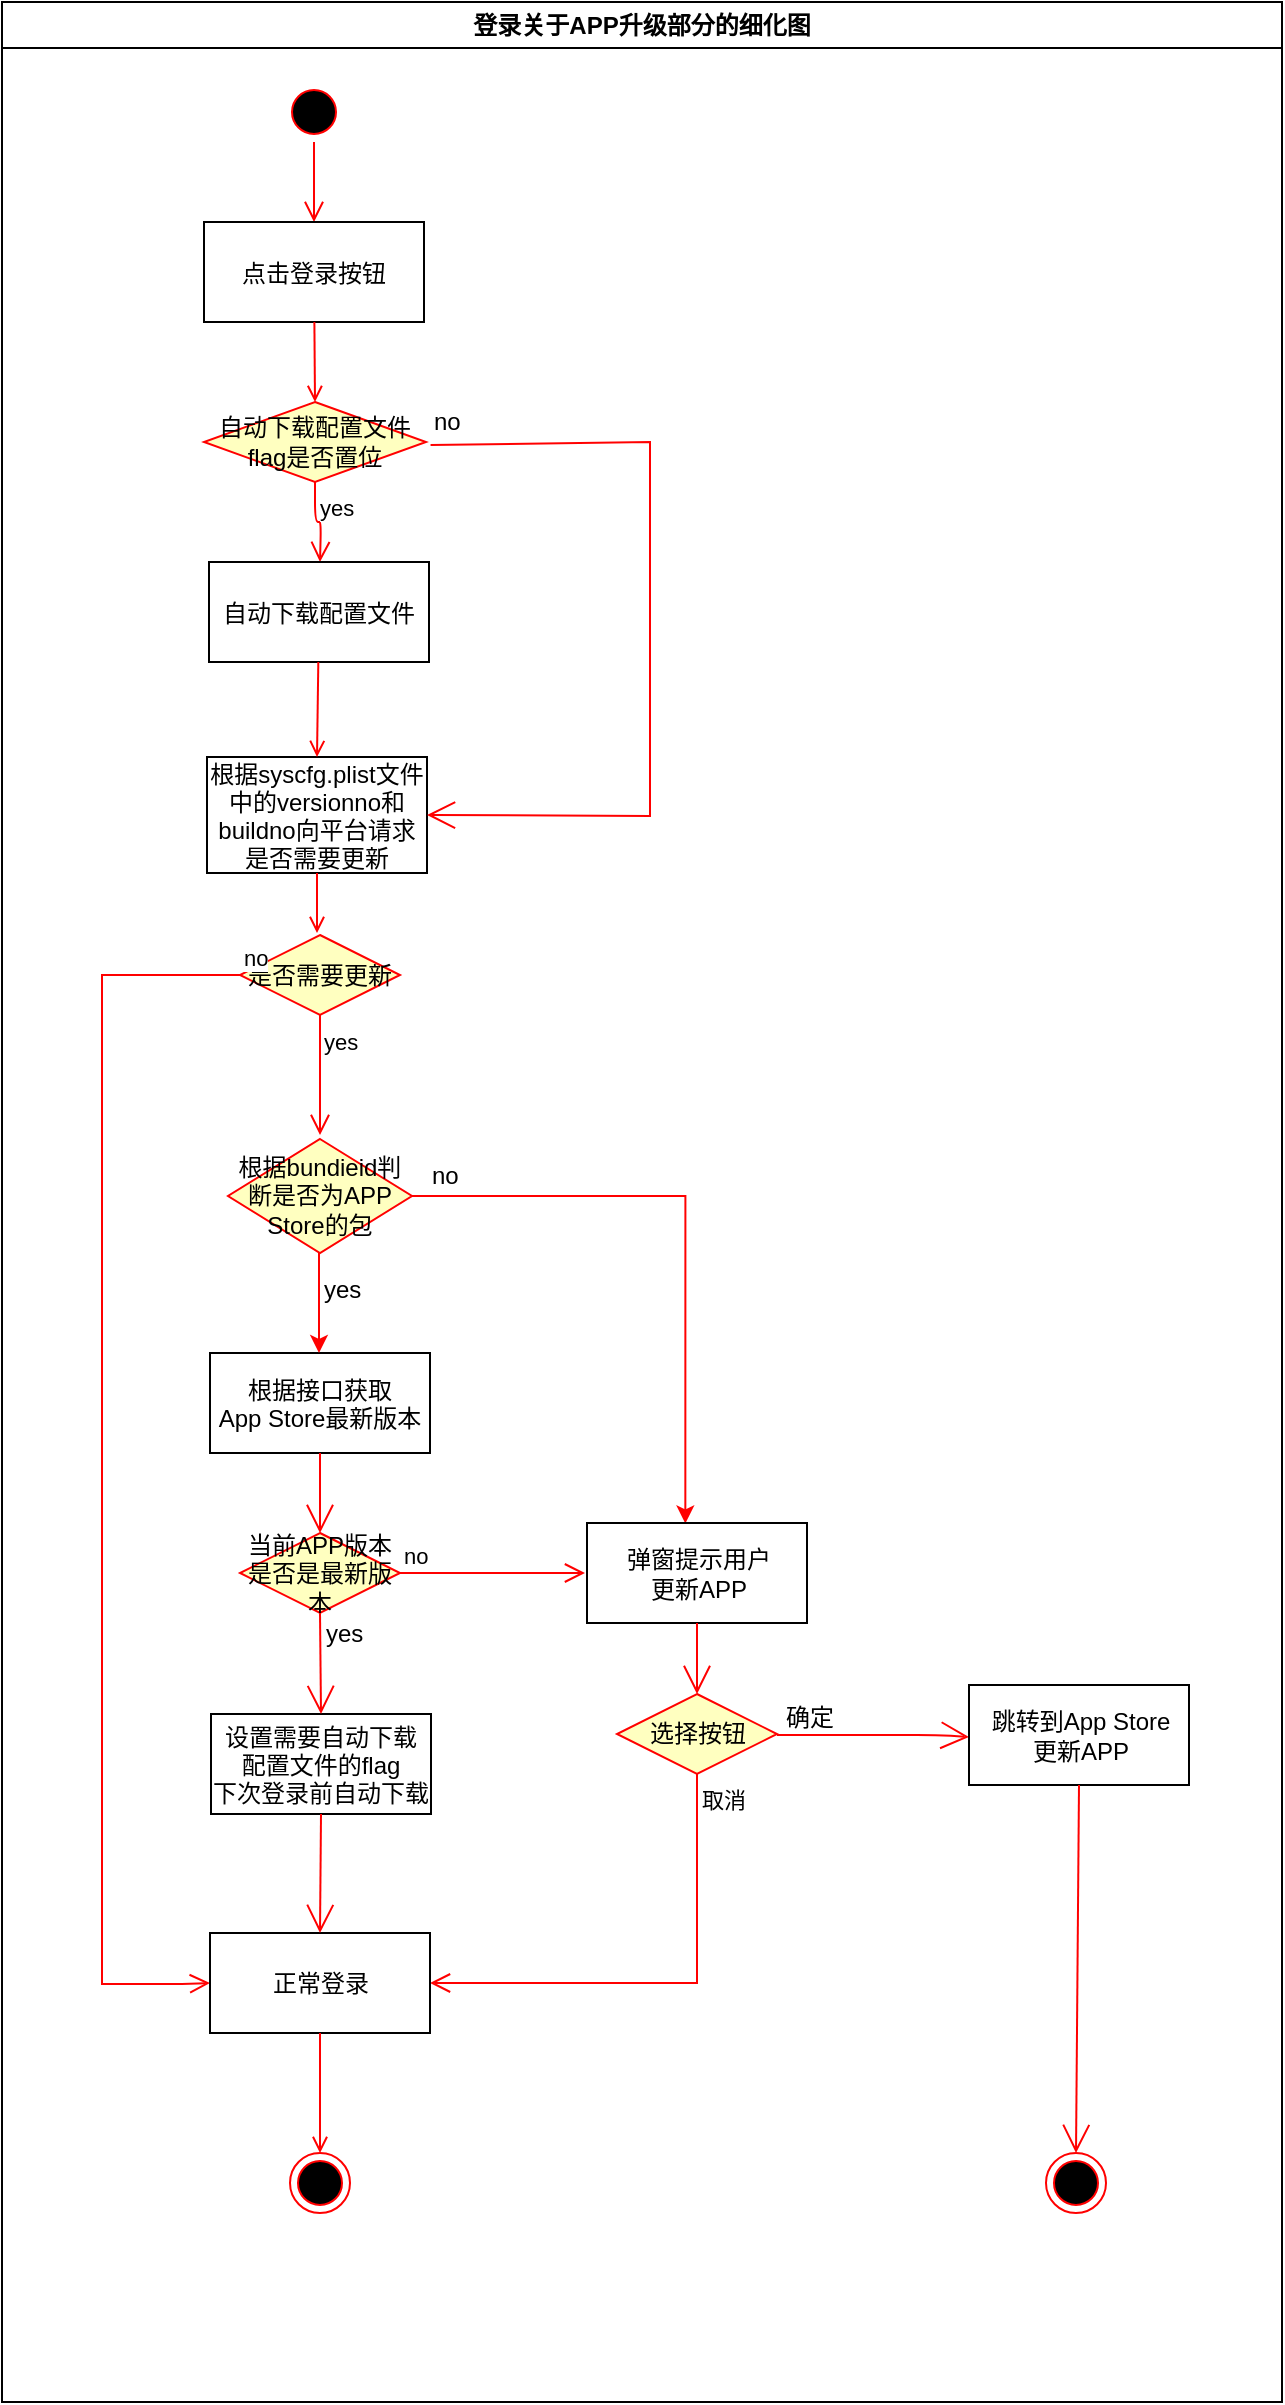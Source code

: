 <mxfile pages="1" version="11.2.1" type="github"><diagram id="MIMu_bI-6iKgxamPJrIX" name="Page-1"><mxGraphModel dx="668" dy="390" grid="1" gridSize="10" guides="1" tooltips="1" connect="1" arrows="1" fold="1" page="1" pageScale="1" pageWidth="827" pageHeight="1169" math="0" shadow="0"><root><mxCell id="0"/><mxCell id="1" parent="0"/><mxCell id="D2785RZJaehWz-flXaEa-1" value="登录关于APP升级部分的细化图" style="swimlane;whiteSpace=wrap" vertex="1" parent="1"><mxGeometry x="290" y="40" width="640" height="1200" as="geometry"><mxRectangle x="164.5" y="128" width="90" height="23" as="alternateBounds"/></mxGeometry></mxCell><mxCell id="D2785RZJaehWz-flXaEa-2" value="" style="ellipse;shape=startState;fillColor=#000000;strokeColor=#ff0000;" vertex="1" parent="D2785RZJaehWz-flXaEa-1"><mxGeometry x="141" y="40" width="30" height="30" as="geometry"/></mxCell><mxCell id="D2785RZJaehWz-flXaEa-3" value="" style="edgeStyle=elbowEdgeStyle;elbow=horizontal;verticalAlign=bottom;endArrow=open;endSize=8;strokeColor=#FF0000;endFill=1;rounded=0" edge="1" parent="D2785RZJaehWz-flXaEa-1" source="D2785RZJaehWz-flXaEa-2" target="D2785RZJaehWz-flXaEa-4"><mxGeometry x="141" y="40" as="geometry"><mxPoint x="156" y="110" as="targetPoint"/></mxGeometry></mxCell><mxCell id="D2785RZJaehWz-flXaEa-4" value="点击登录按钮" style="" vertex="1" parent="D2785RZJaehWz-flXaEa-1"><mxGeometry x="101" y="110" width="110" height="50" as="geometry"/></mxCell><mxCell id="D2785RZJaehWz-flXaEa-5" value="根据syscfg.plist文件&#10;中的versionno和&#10;buildno向平台请求&#10;是否需要更新" style="" vertex="1" parent="D2785RZJaehWz-flXaEa-1"><mxGeometry x="102.5" y="377.5" width="110" height="58" as="geometry"/></mxCell><mxCell id="D2785RZJaehWz-flXaEa-6" value="" style="endArrow=open;strokeColor=#FF0000;endFill=1;rounded=0;entryX=0.5;entryY=0;entryDx=0;entryDy=0;" edge="1" parent="D2785RZJaehWz-flXaEa-1" source="D2785RZJaehWz-flXaEa-4" target="D2785RZJaehWz-flXaEa-85"><mxGeometry relative="1" as="geometry"><mxPoint x="156.5" y="192" as="targetPoint"/></mxGeometry></mxCell><mxCell id="D2785RZJaehWz-flXaEa-7" value="根据接口获取&#10;App Store最新版本" style="" vertex="1" parent="D2785RZJaehWz-flXaEa-1"><mxGeometry x="104" y="675.5" width="110" height="50" as="geometry"/></mxCell><mxCell id="D2785RZJaehWz-flXaEa-8" value="" style="endArrow=open;strokeColor=#FF0000;endFill=1;rounded=0;entryX=0.5;entryY=0;entryDx=0;entryDy=0;" edge="1" parent="D2785RZJaehWz-flXaEa-1" source="D2785RZJaehWz-flXaEa-5"><mxGeometry relative="1" as="geometry"><mxPoint x="157.5" y="465.5" as="targetPoint"/></mxGeometry></mxCell><mxCell id="D2785RZJaehWz-flXaEa-10" value="设置需要自动下载&#10;配置文件的flag&#10;下次登录前自动下载" style="" vertex="1" parent="D2785RZJaehWz-flXaEa-1"><mxGeometry x="104.5" y="856" width="110" height="50" as="geometry"/></mxCell><mxCell id="D2785RZJaehWz-flXaEa-53" value="是否需要更新" style="rhombus;whiteSpace=wrap;html=1;fillColor=#ffffc0;strokeColor=#ff0000;" vertex="1" parent="D2785RZJaehWz-flXaEa-1"><mxGeometry x="119" y="466.5" width="80" height="40" as="geometry"/></mxCell><mxCell id="D2785RZJaehWz-flXaEa-54" value="no" style="edgeStyle=orthogonalEdgeStyle;html=1;align=left;verticalAlign=bottom;endArrow=open;endSize=8;strokeColor=#ff0000;rounded=0;entryX=0;entryY=0.5;entryDx=0;entryDy=0;" edge="1" source="D2785RZJaehWz-flXaEa-53" parent="D2785RZJaehWz-flXaEa-1" target="D2785RZJaehWz-flXaEa-83"><mxGeometry x="-1" relative="1" as="geometry"><mxPoint x="50" y="990" as="targetPoint"/><Array as="points"><mxPoint x="50" y="487"/><mxPoint x="50" y="991"/><mxPoint x="90" y="991"/></Array></mxGeometry></mxCell><mxCell id="D2785RZJaehWz-flXaEa-55" value="yes" style="edgeStyle=orthogonalEdgeStyle;html=1;align=left;verticalAlign=top;endArrow=open;endSize=8;strokeColor=#ff0000;" edge="1" source="D2785RZJaehWz-flXaEa-53" parent="D2785RZJaehWz-flXaEa-1"><mxGeometry x="-1" relative="1" as="geometry"><mxPoint x="159" y="566.5" as="targetPoint"/></mxGeometry></mxCell><mxCell id="D2785RZJaehWz-flXaEa-67" value="" style="edgeStyle=orthogonalEdgeStyle;orthogonalLoop=1;jettySize=auto;html=1;strokeColor=#FF0000;rounded=0;entryX=0.447;entryY=0.005;entryDx=0;entryDy=0;entryPerimeter=0;" edge="1" parent="D2785RZJaehWz-flXaEa-1" source="D2785RZJaehWz-flXaEa-60" target="D2785RZJaehWz-flXaEa-78"><mxGeometry relative="1" as="geometry"><mxPoint x="342" y="756" as="targetPoint"/></mxGeometry></mxCell><mxCell id="D2785RZJaehWz-flXaEa-70" value="" style="edgeStyle=orthogonalEdgeStyle;curved=1;orthogonalLoop=1;jettySize=auto;html=1;strokeColor=#FF0000;" edge="1" parent="D2785RZJaehWz-flXaEa-1" source="D2785RZJaehWz-flXaEa-60"><mxGeometry relative="1" as="geometry"><mxPoint x="158.5" y="675.5" as="targetPoint"/><Array as="points"/></mxGeometry></mxCell><mxCell id="D2785RZJaehWz-flXaEa-60" value="根据bundieid判断是否为APP Store的包" style="rhombus;whiteSpace=wrap;html=1;fillColor=#ffffc0;strokeColor=#ff0000;" vertex="1" parent="D2785RZJaehWz-flXaEa-1"><mxGeometry x="113" y="568.5" width="92" height="57" as="geometry"/></mxCell><mxCell id="D2785RZJaehWz-flXaEa-71" value="no" style="text;html=1;resizable=0;points=[];autosize=1;align=left;verticalAlign=top;spacingTop=-4;" vertex="1" parent="D2785RZJaehWz-flXaEa-1"><mxGeometry x="212.5" y="576.5" width="30" height="20" as="geometry"/></mxCell><mxCell id="D2785RZJaehWz-flXaEa-72" value="yes" style="text;html=1;resizable=0;points=[];autosize=1;align=left;verticalAlign=top;spacingTop=-4;" vertex="1" parent="D2785RZJaehWz-flXaEa-1"><mxGeometry x="159" y="633.5" width="30" height="20" as="geometry"/></mxCell><mxCell id="D2785RZJaehWz-flXaEa-73" value="当前APP版本是否是最新版本" style="rhombus;whiteSpace=wrap;html=1;fillColor=#ffffc0;strokeColor=#ff0000;" vertex="1" parent="D2785RZJaehWz-flXaEa-1"><mxGeometry x="119" y="765.5" width="80" height="40" as="geometry"/></mxCell><mxCell id="D2785RZJaehWz-flXaEa-74" value="no" style="edgeStyle=orthogonalEdgeStyle;html=1;align=left;verticalAlign=bottom;endArrow=open;endSize=8;strokeColor=#ff0000;" edge="1" source="D2785RZJaehWz-flXaEa-73" parent="D2785RZJaehWz-flXaEa-1"><mxGeometry x="-1" relative="1" as="geometry"><mxPoint x="291.5" y="785.5" as="targetPoint"/></mxGeometry></mxCell><mxCell id="D2785RZJaehWz-flXaEa-76" value="" style="endArrow=open;endFill=1;endSize=12;html=1;strokeColor=#FF0000;exitX=0.5;exitY=1;exitDx=0;exitDy=0;entryX=0.5;entryY=0;entryDx=0;entryDy=0;" edge="1" parent="D2785RZJaehWz-flXaEa-1" source="D2785RZJaehWz-flXaEa-7" target="D2785RZJaehWz-flXaEa-73"><mxGeometry width="160" relative="1" as="geometry"><mxPoint x="-238.5" y="1085.5" as="sourcePoint"/><mxPoint x="-78.5" y="1085.5" as="targetPoint"/></mxGeometry></mxCell><mxCell id="D2785RZJaehWz-flXaEa-78" value="弹窗提示用户&lt;br&gt;更新APP" style="html=1;" vertex="1" parent="D2785RZJaehWz-flXaEa-1"><mxGeometry x="292.5" y="760.5" width="110" height="50" as="geometry"/></mxCell><mxCell id="D2785RZJaehWz-flXaEa-79" value="选择按钮" style="rhombus;whiteSpace=wrap;html=1;fillColor=#ffffc0;strokeColor=#ff0000;" vertex="1" parent="D2785RZJaehWz-flXaEa-1"><mxGeometry x="307.5" y="846" width="80" height="40" as="geometry"/></mxCell><mxCell id="D2785RZJaehWz-flXaEa-81" value="取消" style="edgeStyle=orthogonalEdgeStyle;html=1;align=left;verticalAlign=top;endArrow=open;endSize=8;strokeColor=#ff0000;entryX=1;entryY=0.5;entryDx=0;entryDy=0;rounded=0;" edge="1" source="D2785RZJaehWz-flXaEa-79" parent="D2785RZJaehWz-flXaEa-1" target="D2785RZJaehWz-flXaEa-83"><mxGeometry x="-1" relative="1" as="geometry"><mxPoint x="347.5" y="946" as="targetPoint"/><Array as="points"><mxPoint x="347.5" y="990.5"/></Array></mxGeometry></mxCell><mxCell id="D2785RZJaehWz-flXaEa-82" value="" style="endArrow=open;endFill=1;endSize=12;html=1;strokeColor=#FF0000;exitX=0.5;exitY=1;exitDx=0;exitDy=0;entryX=0.5;entryY=0;entryDx=0;entryDy=0;" edge="1" parent="D2785RZJaehWz-flXaEa-1" source="D2785RZJaehWz-flXaEa-78" target="D2785RZJaehWz-flXaEa-79"><mxGeometry width="160" relative="1" as="geometry"><mxPoint x="-238.5" y="1085.5" as="sourcePoint"/><mxPoint x="-78.5" y="1085.5" as="targetPoint"/></mxGeometry></mxCell><mxCell id="D2785RZJaehWz-flXaEa-83" value="正常登录" style="html=1;" vertex="1" parent="D2785RZJaehWz-flXaEa-1"><mxGeometry x="104" y="965.5" width="110" height="50" as="geometry"/></mxCell><mxCell id="D2785RZJaehWz-flXaEa-24" value="" style="ellipse;shape=endState;fillColor=#000000;strokeColor=#ff0000" vertex="1" parent="D2785RZJaehWz-flXaEa-1"><mxGeometry x="144" y="1075.5" width="30" height="30" as="geometry"/></mxCell><mxCell id="D2785RZJaehWz-flXaEa-43" value="" style="endArrow=open;strokeColor=#FF0000;endFill=1;rounded=0;exitX=0.5;exitY=1;exitDx=0;exitDy=0;entryX=0.5;entryY=0;entryDx=0;entryDy=0;" edge="1" parent="D2785RZJaehWz-flXaEa-1" source="D2785RZJaehWz-flXaEa-83" target="D2785RZJaehWz-flXaEa-24"><mxGeometry relative="1" as="geometry"><mxPoint x="452.5" y="647.5" as="targetPoint"/></mxGeometry></mxCell><mxCell id="D2785RZJaehWz-flXaEa-85" value="自动下载配置文件flag是否置位" style="rhombus;whiteSpace=wrap;html=1;fillColor=#ffffc0;strokeColor=#ff0000;" vertex="1" parent="D2785RZJaehWz-flXaEa-1"><mxGeometry x="101" y="200" width="111" height="40" as="geometry"/></mxCell><mxCell id="D2785RZJaehWz-flXaEa-87" value="yes" style="edgeStyle=orthogonalEdgeStyle;html=1;align=left;verticalAlign=top;endArrow=open;endSize=8;strokeColor=#ff0000;" edge="1" source="D2785RZJaehWz-flXaEa-85" parent="D2785RZJaehWz-flXaEa-1"><mxGeometry x="-1" relative="1" as="geometry"><mxPoint x="159" y="280" as="targetPoint"/></mxGeometry></mxCell><mxCell id="D2785RZJaehWz-flXaEa-47" value="自动下载配置文件" style="" vertex="1" parent="D2785RZJaehWz-flXaEa-1"><mxGeometry x="103.5" y="280" width="110" height="50" as="geometry"/></mxCell><mxCell id="D2785RZJaehWz-flXaEa-48" value="" style="endArrow=open;strokeColor=#FF0000;endFill=1;rounded=0;entryX=0.5;entryY=0;entryDx=0;entryDy=0;" edge="1" parent="D2785RZJaehWz-flXaEa-1" source="D2785RZJaehWz-flXaEa-47" target="D2785RZJaehWz-flXaEa-5"><mxGeometry relative="1" as="geometry"><mxPoint x="999" y="192" as="targetPoint"/></mxGeometry></mxCell><mxCell id="D2785RZJaehWz-flXaEa-89" value="no" style="text;html=1;resizable=0;points=[];autosize=1;align=left;verticalAlign=top;spacingTop=-4;" vertex="1" parent="D2785RZJaehWz-flXaEa-1"><mxGeometry x="213.5" y="200" width="30" height="20" as="geometry"/></mxCell><mxCell id="D2785RZJaehWz-flXaEa-91" value="" style="ellipse;html=1;shape=endState;fillColor=#000000;strokeColor=#ff0000;" vertex="1" parent="D2785RZJaehWz-flXaEa-1"><mxGeometry x="522" y="1075.5" width="30" height="30" as="geometry"/></mxCell><mxCell id="D2785RZJaehWz-flXaEa-42" value="" style="endArrow=open;endFill=1;endSize=12;html=1;strokeColor=#FF0000;exitX=0.5;exitY=1;exitDx=0;exitDy=0;entryX=0.5;entryY=0;entryDx=0;entryDy=0;" edge="1" parent="D2785RZJaehWz-flXaEa-1" source="D2785RZJaehWz-flXaEa-10" target="D2785RZJaehWz-flXaEa-83"><mxGeometry width="160" relative="1" as="geometry"><mxPoint x="-208.5" y="1231" as="sourcePoint"/><mxPoint x="191.5" y="961" as="targetPoint"/></mxGeometry></mxCell><mxCell id="D2785RZJaehWz-flXaEa-88" value="" style="endArrow=open;endFill=1;endSize=12;html=1;strokeColor=#FF0000;entryX=1;entryY=0.5;entryDx=0;entryDy=0;rounded=0;exitX=0.026;exitY=1.076;exitDx=0;exitDy=0;exitPerimeter=0;" edge="1" parent="D2785RZJaehWz-flXaEa-1" source="D2785RZJaehWz-flXaEa-89" target="D2785RZJaehWz-flXaEa-5"><mxGeometry width="160" relative="1" as="geometry"><mxPoint x="234" y="220" as="sourcePoint"/><mxPoint x="304" y="420" as="targetPoint"/><Array as="points"><mxPoint x="324" y="220"/><mxPoint x="324" y="407"/></Array></mxGeometry></mxCell><mxCell id="D2785RZJaehWz-flXaEa-93" value="" style="endArrow=open;endFill=1;endSize=12;html=1;strokeColor=#FF0000;entryX=0;entryY=0.5;entryDx=0;entryDy=0;" edge="1" parent="D2785RZJaehWz-flXaEa-1"><mxGeometry width="160" relative="1" as="geometry"><mxPoint x="387.5" y="866.5" as="sourcePoint"/><mxPoint x="483.5" y="867.5" as="targetPoint"/><Array as="points"><mxPoint x="467.5" y="866.5"/></Array></mxGeometry></mxCell><mxCell id="D2785RZJaehWz-flXaEa-94" value="确定" style="text;html=1;resizable=0;points=[];autosize=1;align=left;verticalAlign=top;spacingTop=-4;" vertex="1" parent="D2785RZJaehWz-flXaEa-1"><mxGeometry x="390" y="848" width="40" height="20" as="geometry"/></mxCell><mxCell id="D2785RZJaehWz-flXaEa-95" value="" style="endArrow=open;endFill=1;endSize=12;html=1;strokeColor=#FF0000;exitX=0.5;exitY=1;exitDx=0;exitDy=0;entryX=0.5;entryY=0;entryDx=0;entryDy=0;" edge="1" parent="D2785RZJaehWz-flXaEa-1" source="D2785RZJaehWz-flXaEa-73" target="D2785RZJaehWz-flXaEa-10"><mxGeometry width="160" relative="1" as="geometry"><mxPoint x="39" y="1150" as="sourcePoint"/><mxPoint x="210" y="930" as="targetPoint"/></mxGeometry></mxCell><mxCell id="D2785RZJaehWz-flXaEa-77" value="yes&lt;br&gt;" style="text;html=1;resizable=0;points=[];autosize=1;align=left;verticalAlign=top;spacingTop=-4;" vertex="1" parent="D2785RZJaehWz-flXaEa-1"><mxGeometry x="160" y="805.5" width="30" height="20" as="geometry"/></mxCell><mxCell id="D2785RZJaehWz-flXaEa-22" value="跳转到App Store&lt;br&gt;更新APP" style="html=1;" vertex="1" parent="1"><mxGeometry x="773.5" y="881.5" width="110" height="50" as="geometry"/></mxCell><mxCell id="D2785RZJaehWz-flXaEa-90" value="" style="endArrow=open;endFill=1;endSize=12;html=1;strokeColor=#FF0000;exitX=0.5;exitY=1;exitDx=0;exitDy=0;entryX=0.5;entryY=0;entryDx=0;entryDy=0;" edge="1" parent="1" source="D2785RZJaehWz-flXaEa-22" target="D2785RZJaehWz-flXaEa-91"><mxGeometry width="160" relative="1" as="geometry"><mxPoint x="46" y="1256.5" as="sourcePoint"/><mxPoint x="829" y="1036.5" as="targetPoint"/></mxGeometry></mxCell></root></mxGraphModel></diagram></mxfile>